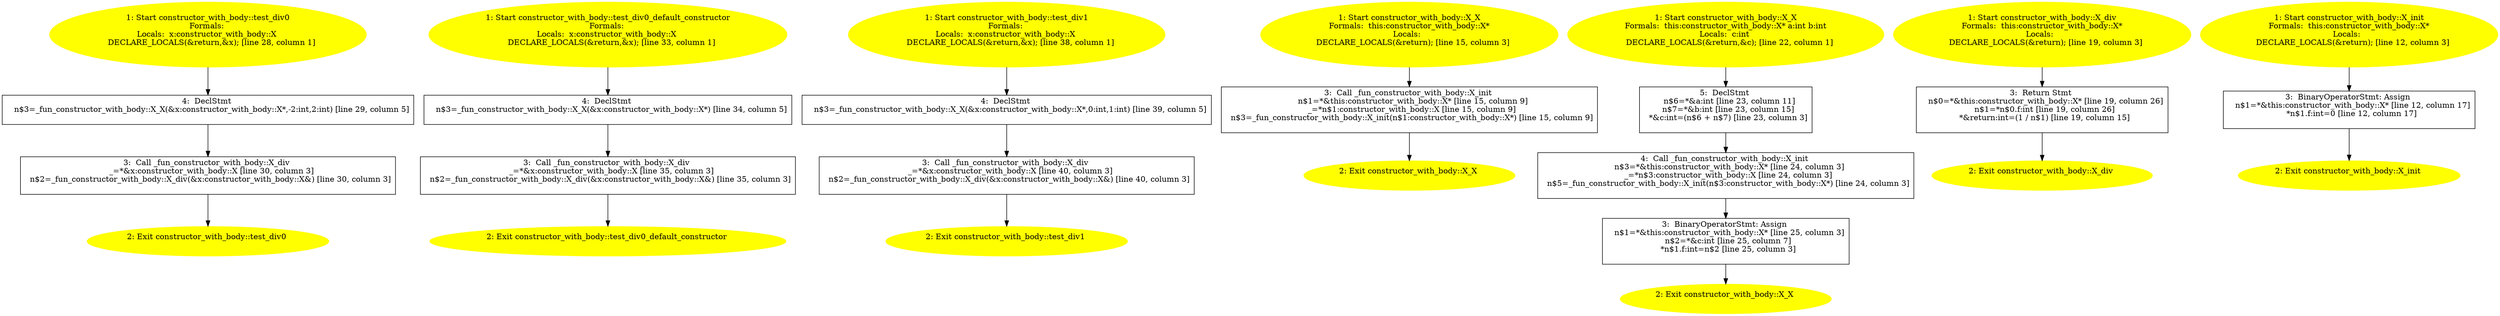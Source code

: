 /* @generated */
digraph cfg {
"test_div0#constructor_with_body#14177342253516869661.07f5b28b5e0b5cf0bd1b639da4232d5e_1" [label="1: Start constructor_with_body::test_div0\nFormals: \nLocals:  x:constructor_with_body::X \n   DECLARE_LOCALS(&return,&x); [line 28, column 1]\n " color=yellow style=filled]
	

	 "test_div0#constructor_with_body#14177342253516869661.07f5b28b5e0b5cf0bd1b639da4232d5e_1" -> "test_div0#constructor_with_body#14177342253516869661.07f5b28b5e0b5cf0bd1b639da4232d5e_4" ;
"test_div0#constructor_with_body#14177342253516869661.07f5b28b5e0b5cf0bd1b639da4232d5e_2" [label="2: Exit constructor_with_body::test_div0 \n  " color=yellow style=filled]
	

"test_div0#constructor_with_body#14177342253516869661.07f5b28b5e0b5cf0bd1b639da4232d5e_3" [label="3:  Call _fun_constructor_with_body::X_div \n   _=*&x:constructor_with_body::X [line 30, column 3]\n  n$2=_fun_constructor_with_body::X_div(&x:constructor_with_body::X&) [line 30, column 3]\n " shape="box"]
	

	 "test_div0#constructor_with_body#14177342253516869661.07f5b28b5e0b5cf0bd1b639da4232d5e_3" -> "test_div0#constructor_with_body#14177342253516869661.07f5b28b5e0b5cf0bd1b639da4232d5e_2" ;
"test_div0#constructor_with_body#14177342253516869661.07f5b28b5e0b5cf0bd1b639da4232d5e_4" [label="4:  DeclStmt \n   n$3=_fun_constructor_with_body::X_X(&x:constructor_with_body::X*,-2:int,2:int) [line 29, column 5]\n " shape="box"]
	

	 "test_div0#constructor_with_body#14177342253516869661.07f5b28b5e0b5cf0bd1b639da4232d5e_4" -> "test_div0#constructor_with_body#14177342253516869661.07f5b28b5e0b5cf0bd1b639da4232d5e_3" ;
"test_div0_default_constructor#constructor_with_body#13388399293672727772.2d6a8a159f30a2a66b86eb8aec3b9543_1" [label="1: Start constructor_with_body::test_div0_default_constructor\nFormals: \nLocals:  x:constructor_with_body::X \n   DECLARE_LOCALS(&return,&x); [line 33, column 1]\n " color=yellow style=filled]
	

	 "test_div0_default_constructor#constructor_with_body#13388399293672727772.2d6a8a159f30a2a66b86eb8aec3b9543_1" -> "test_div0_default_constructor#constructor_with_body#13388399293672727772.2d6a8a159f30a2a66b86eb8aec3b9543_4" ;
"test_div0_default_constructor#constructor_with_body#13388399293672727772.2d6a8a159f30a2a66b86eb8aec3b9543_2" [label="2: Exit constructor_with_body::test_div0_default_constructor \n  " color=yellow style=filled]
	

"test_div0_default_constructor#constructor_with_body#13388399293672727772.2d6a8a159f30a2a66b86eb8aec3b9543_3" [label="3:  Call _fun_constructor_with_body::X_div \n   _=*&x:constructor_with_body::X [line 35, column 3]\n  n$2=_fun_constructor_with_body::X_div(&x:constructor_with_body::X&) [line 35, column 3]\n " shape="box"]
	

	 "test_div0_default_constructor#constructor_with_body#13388399293672727772.2d6a8a159f30a2a66b86eb8aec3b9543_3" -> "test_div0_default_constructor#constructor_with_body#13388399293672727772.2d6a8a159f30a2a66b86eb8aec3b9543_2" ;
"test_div0_default_constructor#constructor_with_body#13388399293672727772.2d6a8a159f30a2a66b86eb8aec3b9543_4" [label="4:  DeclStmt \n   n$3=_fun_constructor_with_body::X_X(&x:constructor_with_body::X*) [line 34, column 5]\n " shape="box"]
	

	 "test_div0_default_constructor#constructor_with_body#13388399293672727772.2d6a8a159f30a2a66b86eb8aec3b9543_4" -> "test_div0_default_constructor#constructor_with_body#13388399293672727772.2d6a8a159f30a2a66b86eb8aec3b9543_3" ;
"test_div1#constructor_with_body#14807027065269407206.e5673561e7edf9eb35b296211ab8d37d_1" [label="1: Start constructor_with_body::test_div1\nFormals: \nLocals:  x:constructor_with_body::X \n   DECLARE_LOCALS(&return,&x); [line 38, column 1]\n " color=yellow style=filled]
	

	 "test_div1#constructor_with_body#14807027065269407206.e5673561e7edf9eb35b296211ab8d37d_1" -> "test_div1#constructor_with_body#14807027065269407206.e5673561e7edf9eb35b296211ab8d37d_4" ;
"test_div1#constructor_with_body#14807027065269407206.e5673561e7edf9eb35b296211ab8d37d_2" [label="2: Exit constructor_with_body::test_div1 \n  " color=yellow style=filled]
	

"test_div1#constructor_with_body#14807027065269407206.e5673561e7edf9eb35b296211ab8d37d_3" [label="3:  Call _fun_constructor_with_body::X_div \n   _=*&x:constructor_with_body::X [line 40, column 3]\n  n$2=_fun_constructor_with_body::X_div(&x:constructor_with_body::X&) [line 40, column 3]\n " shape="box"]
	

	 "test_div1#constructor_with_body#14807027065269407206.e5673561e7edf9eb35b296211ab8d37d_3" -> "test_div1#constructor_with_body#14807027065269407206.e5673561e7edf9eb35b296211ab8d37d_2" ;
"test_div1#constructor_with_body#14807027065269407206.e5673561e7edf9eb35b296211ab8d37d_4" [label="4:  DeclStmt \n   n$3=_fun_constructor_with_body::X_X(&x:constructor_with_body::X*,0:int,1:int) [line 39, column 5]\n " shape="box"]
	

	 "test_div1#constructor_with_body#14807027065269407206.e5673561e7edf9eb35b296211ab8d37d_4" -> "test_div1#constructor_with_body#14807027065269407206.e5673561e7edf9eb35b296211ab8d37d_3" ;
"X#X#constructor_with_body#{16871729092574880817}.54f479ca84639d148c4b988a7530253a_1" [label="1: Start constructor_with_body::X_X\nFormals:  this:constructor_with_body::X*\nLocals:  \n   DECLARE_LOCALS(&return); [line 15, column 3]\n " color=yellow style=filled]
	

	 "X#X#constructor_with_body#{16871729092574880817}.54f479ca84639d148c4b988a7530253a_1" -> "X#X#constructor_with_body#{16871729092574880817}.54f479ca84639d148c4b988a7530253a_3" ;
"X#X#constructor_with_body#{16871729092574880817}.54f479ca84639d148c4b988a7530253a_2" [label="2: Exit constructor_with_body::X_X \n  " color=yellow style=filled]
	

"X#X#constructor_with_body#{16871729092574880817}.54f479ca84639d148c4b988a7530253a_3" [label="3:  Call _fun_constructor_with_body::X_init \n   n$1=*&this:constructor_with_body::X* [line 15, column 9]\n  _=*n$1:constructor_with_body::X [line 15, column 9]\n  n$3=_fun_constructor_with_body::X_init(n$1:constructor_with_body::X*) [line 15, column 9]\n " shape="box"]
	

	 "X#X#constructor_with_body#{16871729092574880817}.54f479ca84639d148c4b988a7530253a_3" -> "X#X#constructor_with_body#{16871729092574880817}.54f479ca84639d148c4b988a7530253a_2" ;
"X#X#constructor_with_body#{7540788797581315247}.c8826e9323020557160f8002c0b802f2_1" [label="1: Start constructor_with_body::X_X\nFormals:  this:constructor_with_body::X* a:int b:int\nLocals:  c:int \n   DECLARE_LOCALS(&return,&c); [line 22, column 1]\n " color=yellow style=filled]
	

	 "X#X#constructor_with_body#{7540788797581315247}.c8826e9323020557160f8002c0b802f2_1" -> "X#X#constructor_with_body#{7540788797581315247}.c8826e9323020557160f8002c0b802f2_5" ;
"X#X#constructor_with_body#{7540788797581315247}.c8826e9323020557160f8002c0b802f2_2" [label="2: Exit constructor_with_body::X_X \n  " color=yellow style=filled]
	

"X#X#constructor_with_body#{7540788797581315247}.c8826e9323020557160f8002c0b802f2_3" [label="3:  BinaryOperatorStmt: Assign \n   n$1=*&this:constructor_with_body::X* [line 25, column 3]\n  n$2=*&c:int [line 25, column 7]\n  *n$1.f:int=n$2 [line 25, column 3]\n " shape="box"]
	

	 "X#X#constructor_with_body#{7540788797581315247}.c8826e9323020557160f8002c0b802f2_3" -> "X#X#constructor_with_body#{7540788797581315247}.c8826e9323020557160f8002c0b802f2_2" ;
"X#X#constructor_with_body#{7540788797581315247}.c8826e9323020557160f8002c0b802f2_4" [label="4:  Call _fun_constructor_with_body::X_init \n   n$3=*&this:constructor_with_body::X* [line 24, column 3]\n  _=*n$3:constructor_with_body::X [line 24, column 3]\n  n$5=_fun_constructor_with_body::X_init(n$3:constructor_with_body::X*) [line 24, column 3]\n " shape="box"]
	

	 "X#X#constructor_with_body#{7540788797581315247}.c8826e9323020557160f8002c0b802f2_4" -> "X#X#constructor_with_body#{7540788797581315247}.c8826e9323020557160f8002c0b802f2_3" ;
"X#X#constructor_with_body#{7540788797581315247}.c8826e9323020557160f8002c0b802f2_5" [label="5:  DeclStmt \n   n$6=*&a:int [line 23, column 11]\n  n$7=*&b:int [line 23, column 15]\n  *&c:int=(n$6 + n$7) [line 23, column 3]\n " shape="box"]
	

	 "X#X#constructor_with_body#{7540788797581315247}.c8826e9323020557160f8002c0b802f2_5" -> "X#X#constructor_with_body#{7540788797581315247}.c8826e9323020557160f8002c0b802f2_4" ;
"div#X#constructor_with_body#(13588730973960944321).0be58d73703c72cf5bf8f7e2a36ecf60_1" [label="1: Start constructor_with_body::X_div\nFormals:  this:constructor_with_body::X*\nLocals:  \n   DECLARE_LOCALS(&return); [line 19, column 3]\n " color=yellow style=filled]
	

	 "div#X#constructor_with_body#(13588730973960944321).0be58d73703c72cf5bf8f7e2a36ecf60_1" -> "div#X#constructor_with_body#(13588730973960944321).0be58d73703c72cf5bf8f7e2a36ecf60_3" ;
"div#X#constructor_with_body#(13588730973960944321).0be58d73703c72cf5bf8f7e2a36ecf60_2" [label="2: Exit constructor_with_body::X_div \n  " color=yellow style=filled]
	

"div#X#constructor_with_body#(13588730973960944321).0be58d73703c72cf5bf8f7e2a36ecf60_3" [label="3:  Return Stmt \n   n$0=*&this:constructor_with_body::X* [line 19, column 26]\n  n$1=*n$0.f:int [line 19, column 26]\n  *&return:int=(1 / n$1) [line 19, column 15]\n " shape="box"]
	

	 "div#X#constructor_with_body#(13588730973960944321).0be58d73703c72cf5bf8f7e2a36ecf60_3" -> "div#X#constructor_with_body#(13588730973960944321).0be58d73703c72cf5bf8f7e2a36ecf60_2" ;
"init#X#constructor_with_body#(11920920673411078151).40e39840a696bef95297e1afb2f57392_1" [label="1: Start constructor_with_body::X_init\nFormals:  this:constructor_with_body::X*\nLocals:  \n   DECLARE_LOCALS(&return); [line 12, column 3]\n " color=yellow style=filled]
	

	 "init#X#constructor_with_body#(11920920673411078151).40e39840a696bef95297e1afb2f57392_1" -> "init#X#constructor_with_body#(11920920673411078151).40e39840a696bef95297e1afb2f57392_3" ;
"init#X#constructor_with_body#(11920920673411078151).40e39840a696bef95297e1afb2f57392_2" [label="2: Exit constructor_with_body::X_init \n  " color=yellow style=filled]
	

"init#X#constructor_with_body#(11920920673411078151).40e39840a696bef95297e1afb2f57392_3" [label="3:  BinaryOperatorStmt: Assign \n   n$1=*&this:constructor_with_body::X* [line 12, column 17]\n  *n$1.f:int=0 [line 12, column 17]\n " shape="box"]
	

	 "init#X#constructor_with_body#(11920920673411078151).40e39840a696bef95297e1afb2f57392_3" -> "init#X#constructor_with_body#(11920920673411078151).40e39840a696bef95297e1afb2f57392_2" ;
}
